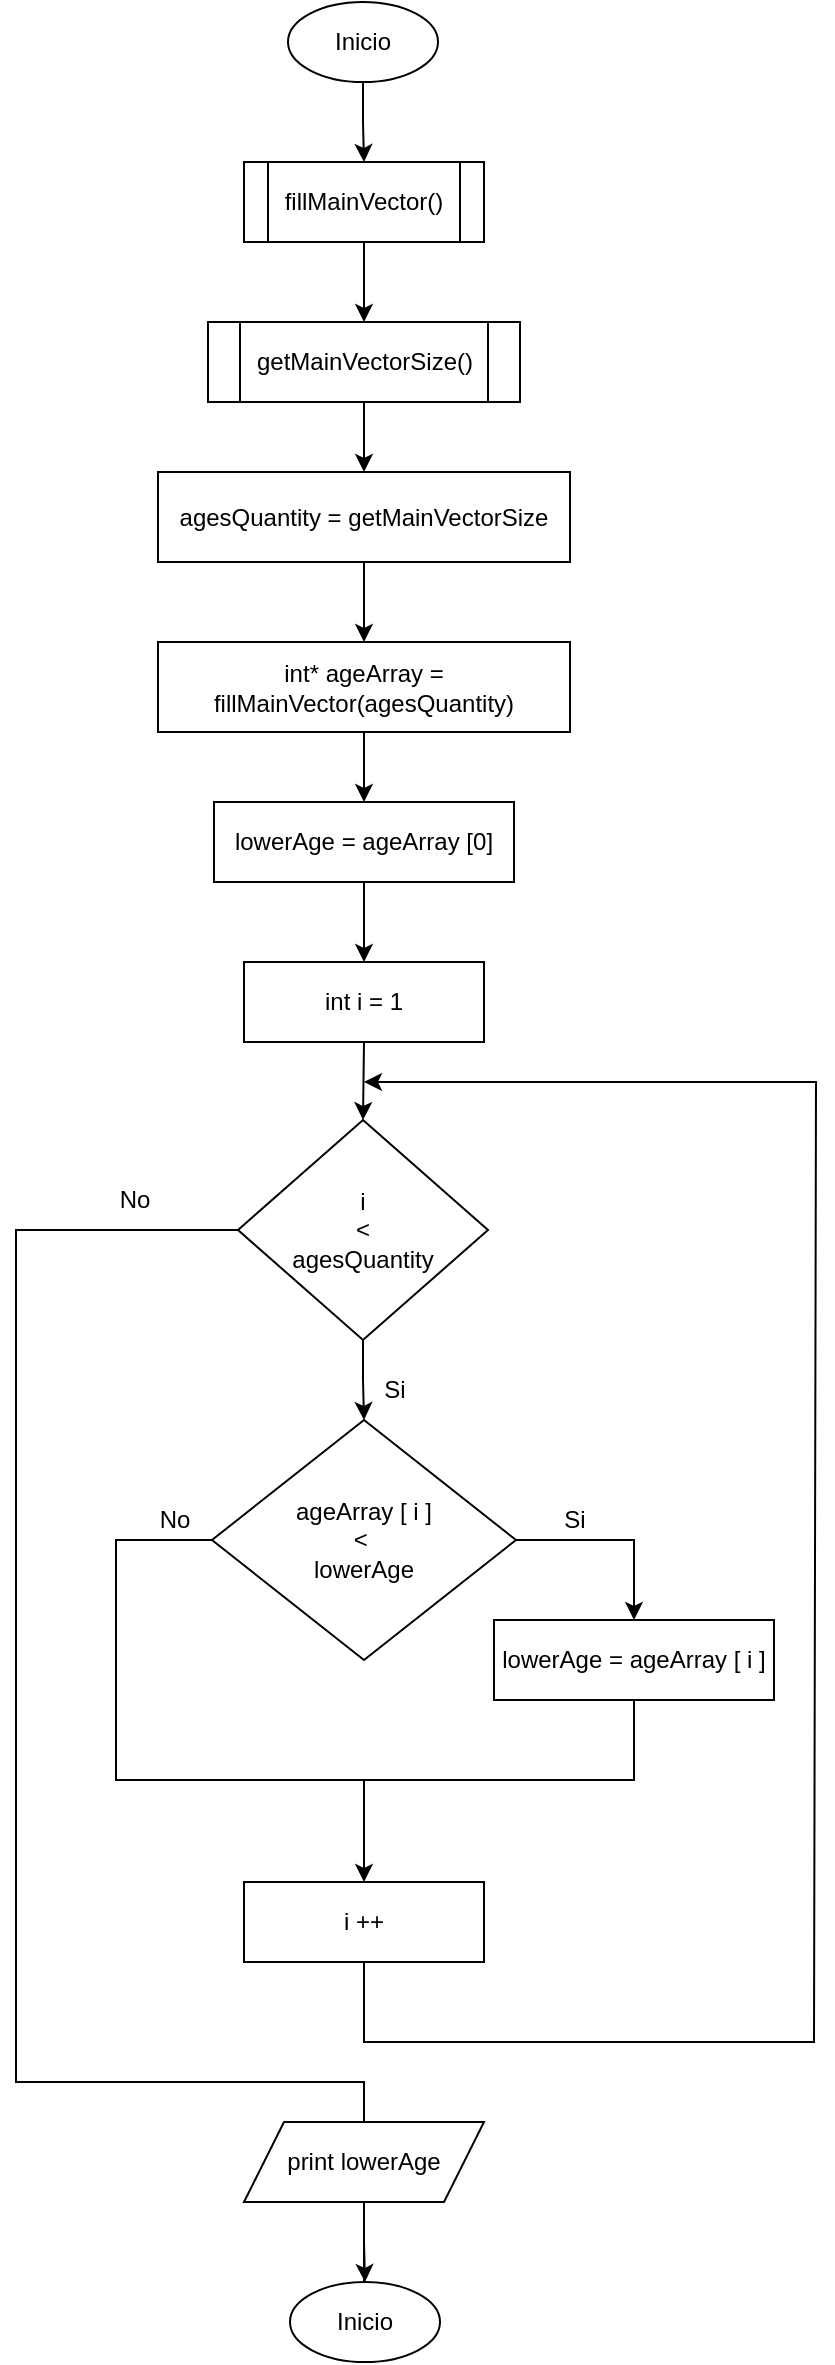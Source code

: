 <mxfile version="20.5.3" type="embed"><diagram id="zDOV1wamtfdLgKil1E5r" name="Page-1"><mxGraphModel dx="842" dy="756" grid="1" gridSize="10" guides="1" tooltips="1" connect="1" arrows="1" fold="1" page="1" pageScale="1" pageWidth="850" pageHeight="1100" math="0" shadow="0"><root><mxCell id="0"/><mxCell id="1" parent="0"/><mxCell id="33" value="" style="edgeStyle=orthogonalEdgeStyle;rounded=0;orthogonalLoop=1;jettySize=auto;html=1;" edge="1" parent="1" source="34" target="36"><mxGeometry relative="1" as="geometry"><mxPoint x="425" y="120" as="targetPoint"/></mxGeometry></mxCell><mxCell id="34" value="Inicio" style="ellipse;whiteSpace=wrap;html=1;" vertex="1" parent="1"><mxGeometry x="387" y="40" width="75" height="40" as="geometry"/></mxCell><mxCell id="35" value="" style="edgeStyle=orthogonalEdgeStyle;rounded=0;orthogonalLoop=1;jettySize=auto;html=1;entryX=0.5;entryY=0;entryDx=0;entryDy=0;" edge="1" parent="1" source="36" target="38"><mxGeometry relative="1" as="geometry"><mxPoint x="425" y="200" as="targetPoint"/></mxGeometry></mxCell><mxCell id="36" value="fillMainVector()" style="shape=process;whiteSpace=wrap;html=1;backgroundOutline=1;" vertex="1" parent="1"><mxGeometry x="365" y="120" width="120" height="40" as="geometry"/></mxCell><mxCell id="37" style="edgeStyle=orthogonalEdgeStyle;rounded=0;orthogonalLoop=1;jettySize=auto;html=1;entryX=0.5;entryY=0;entryDx=0;entryDy=0;" edge="1" parent="1" source="38" target="40"><mxGeometry relative="1" as="geometry"/></mxCell><mxCell id="38" value="getMainVectorSize()" style="shape=process;whiteSpace=wrap;html=1;backgroundOutline=1;" vertex="1" parent="1"><mxGeometry x="347" y="200" width="156" height="40" as="geometry"/></mxCell><mxCell id="39" style="edgeStyle=orthogonalEdgeStyle;rounded=0;orthogonalLoop=1;jettySize=auto;html=1;entryX=0.5;entryY=0;entryDx=0;entryDy=0;" edge="1" parent="1" source="40" target="42"><mxGeometry relative="1" as="geometry"/></mxCell><mxCell id="40" value="agesQuantity = getMainVectorSize" style="rounded=0;whiteSpace=wrap;html=1;" vertex="1" parent="1"><mxGeometry x="322" y="275" width="206" height="45" as="geometry"/></mxCell><mxCell id="41" style="edgeStyle=orthogonalEdgeStyle;rounded=0;orthogonalLoop=1;jettySize=auto;html=1;entryX=0.5;entryY=0;entryDx=0;entryDy=0;" edge="1" parent="1" source="42" target="64"><mxGeometry relative="1" as="geometry"><mxPoint x="425" y="440" as="targetPoint"/></mxGeometry></mxCell><mxCell id="42" value="int* ageArray = fillMainVector(agesQuantity)" style="rounded=0;whiteSpace=wrap;html=1;" vertex="1" parent="1"><mxGeometry x="322" y="360" width="206" height="45" as="geometry"/></mxCell><mxCell id="43" style="edgeStyle=orthogonalEdgeStyle;rounded=0;orthogonalLoop=1;jettySize=auto;html=1;entryX=0.5;entryY=0;entryDx=0;entryDy=0;exitX=0.5;exitY=1;exitDx=0;exitDy=0;" edge="1" parent="1" source="64" target="65"><mxGeometry relative="1" as="geometry"><mxPoint x="425" y="480" as="sourcePoint"/><mxPoint x="425" y="520" as="targetPoint"/></mxGeometry></mxCell><mxCell id="45" value="i &lt;br&gt;&amp;lt;&lt;br&gt;agesQuantity" style="rhombus;whiteSpace=wrap;html=1;rounded=0;" vertex="1" parent="1"><mxGeometry x="362" y="599" width="125" height="110" as="geometry"/></mxCell><mxCell id="46" value="" style="edgeStyle=orthogonalEdgeStyle;rounded=0;orthogonalLoop=1;jettySize=auto;html=1;exitX=0.5;exitY=1;exitDx=0;exitDy=0;entryX=0.5;entryY=0;entryDx=0;entryDy=0;" edge="1" parent="1" source="45" target="48"><mxGeometry relative="1" as="geometry"><mxPoint x="425" y="699" as="sourcePoint"/><mxPoint x="425" y="759" as="targetPoint"/></mxGeometry></mxCell><mxCell id="47" value="Si" style="text;html=1;align=center;verticalAlign=middle;resizable=0;points=[];autosize=1;strokeColor=none;fillColor=none;" vertex="1" parent="1"><mxGeometry x="425" y="719" width="30" height="30" as="geometry"/></mxCell><mxCell id="48" value="ageArray [ i ]&lt;br&gt;&amp;lt;&amp;nbsp;&lt;br&gt;lowerAge" style="rhombus;whiteSpace=wrap;html=1;rounded=0;" vertex="1" parent="1"><mxGeometry x="349" y="749" width="152" height="120" as="geometry"/></mxCell><mxCell id="49" value="lowerAge&amp;nbsp;= ageArray [ i ]" style="whiteSpace=wrap;html=1;rounded=0;" vertex="1" parent="1"><mxGeometry x="490" y="849" width="140" height="40" as="geometry"/></mxCell><mxCell id="50" value="" style="endArrow=classic;html=1;rounded=0;exitX=1;exitY=0.5;exitDx=0;exitDy=0;entryX=0.5;entryY=0;entryDx=0;entryDy=0;" edge="1" parent="1" source="48" target="49"><mxGeometry width="50" height="50" relative="1" as="geometry"><mxPoint x="561" y="579" as="sourcePoint"/><mxPoint x="611" y="529" as="targetPoint"/><Array as="points"><mxPoint x="538" y="809"/><mxPoint x="560" y="809"/></Array></mxGeometry></mxCell><mxCell id="51" value="" style="endArrow=none;html=1;rounded=0;exitX=0;exitY=0.5;exitDx=0;exitDy=0;entryX=0.5;entryY=1;entryDx=0;entryDy=0;" edge="1" parent="1" source="48" target="49"><mxGeometry width="50" height="50" relative="1" as="geometry"><mxPoint x="491" y="929" as="sourcePoint"/><mxPoint x="538" y="1049" as="targetPoint"/><Array as="points"><mxPoint x="301" y="809"/><mxPoint x="301" y="929"/><mxPoint x="560" y="929"/></Array></mxGeometry></mxCell><mxCell id="52" value="i ++" style="whiteSpace=wrap;html=1;rounded=0;" vertex="1" parent="1"><mxGeometry x="365" y="980" width="120" height="40" as="geometry"/></mxCell><mxCell id="53" value="" style="endArrow=classic;html=1;rounded=0;entryX=0.5;entryY=0;entryDx=0;entryDy=0;" edge="1" parent="1" target="52"><mxGeometry width="50" height="50" relative="1" as="geometry"><mxPoint x="425" y="929" as="sourcePoint"/><mxPoint x="551" y="799" as="targetPoint"/></mxGeometry></mxCell><mxCell id="54" value="" style="endArrow=classic;html=1;rounded=0;exitX=0;exitY=0.5;exitDx=0;exitDy=0;" edge="1" parent="1" source="45"><mxGeometry width="50" height="50" relative="1" as="geometry"><mxPoint x="461" y="949" as="sourcePoint"/><mxPoint x="425" y="1199" as="targetPoint"/><Array as="points"><mxPoint x="251" y="654"/><mxPoint x="251" y="1080"/><mxPoint x="425" y="1080"/></Array></mxGeometry></mxCell><mxCell id="55" value="" style="endArrow=classic;html=1;rounded=0;exitX=0.5;exitY=1;exitDx=0;exitDy=0;" edge="1" parent="1" source="52"><mxGeometry width="50" height="50" relative="1" as="geometry"><mxPoint x="421" y="1080" as="sourcePoint"/><mxPoint x="425" y="580" as="targetPoint"/><Array as="points"><mxPoint x="425" y="1060"/><mxPoint x="650" y="1060"/><mxPoint x="651" y="580"/></Array></mxGeometry></mxCell><mxCell id="56" style="edgeStyle=orthogonalEdgeStyle;rounded=0;orthogonalLoop=1;jettySize=auto;html=1;entryX=0.5;entryY=0;entryDx=0;entryDy=0;" edge="1" parent="1" source="57" target="58"><mxGeometry relative="1" as="geometry"/></mxCell><mxCell id="57" value="print lowerAge" style="shape=parallelogram;perimeter=parallelogramPerimeter;whiteSpace=wrap;html=1;fixedSize=1;" vertex="1" parent="1"><mxGeometry x="365" y="1100" width="120" height="40" as="geometry"/></mxCell><mxCell id="58" value="Inicio" style="ellipse;whiteSpace=wrap;html=1;" vertex="1" parent="1"><mxGeometry x="388" y="1180" width="75" height="40" as="geometry"/></mxCell><mxCell id="59" value="No" style="text;html=1;align=center;verticalAlign=middle;resizable=0;points=[];autosize=1;strokeColor=none;fillColor=none;" vertex="1" parent="1"><mxGeometry x="310" y="784" width="40" height="30" as="geometry"/></mxCell><mxCell id="60" value="Si" style="text;html=1;align=center;verticalAlign=middle;resizable=0;points=[];autosize=1;strokeColor=none;fillColor=none;" vertex="1" parent="1"><mxGeometry x="515" y="784" width="30" height="30" as="geometry"/></mxCell><mxCell id="61" value="No" style="text;html=1;align=center;verticalAlign=middle;resizable=0;points=[];autosize=1;strokeColor=none;fillColor=none;" vertex="1" parent="1"><mxGeometry x="290" y="624" width="40" height="30" as="geometry"/></mxCell><mxCell id="62" style="edgeStyle=orthogonalEdgeStyle;rounded=0;orthogonalLoop=1;jettySize=auto;html=1;entryX=0.5;entryY=0;entryDx=0;entryDy=0;exitX=0.5;exitY=1;exitDx=0;exitDy=0;" edge="1" parent="1" source="65" target="45"><mxGeometry relative="1" as="geometry"><mxPoint x="425" y="560" as="sourcePoint"/></mxGeometry></mxCell><mxCell id="64" value="lowerAge = ageArray [0]" style="whiteSpace=wrap;html=1;rounded=0;" vertex="1" parent="1"><mxGeometry x="350" y="440" width="150" height="40" as="geometry"/></mxCell><mxCell id="65" value="int i = 1" style="whiteSpace=wrap;html=1;rounded=0;" vertex="1" parent="1"><mxGeometry x="365" y="520" width="120" height="40" as="geometry"/></mxCell></root></mxGraphModel></diagram></mxfile>